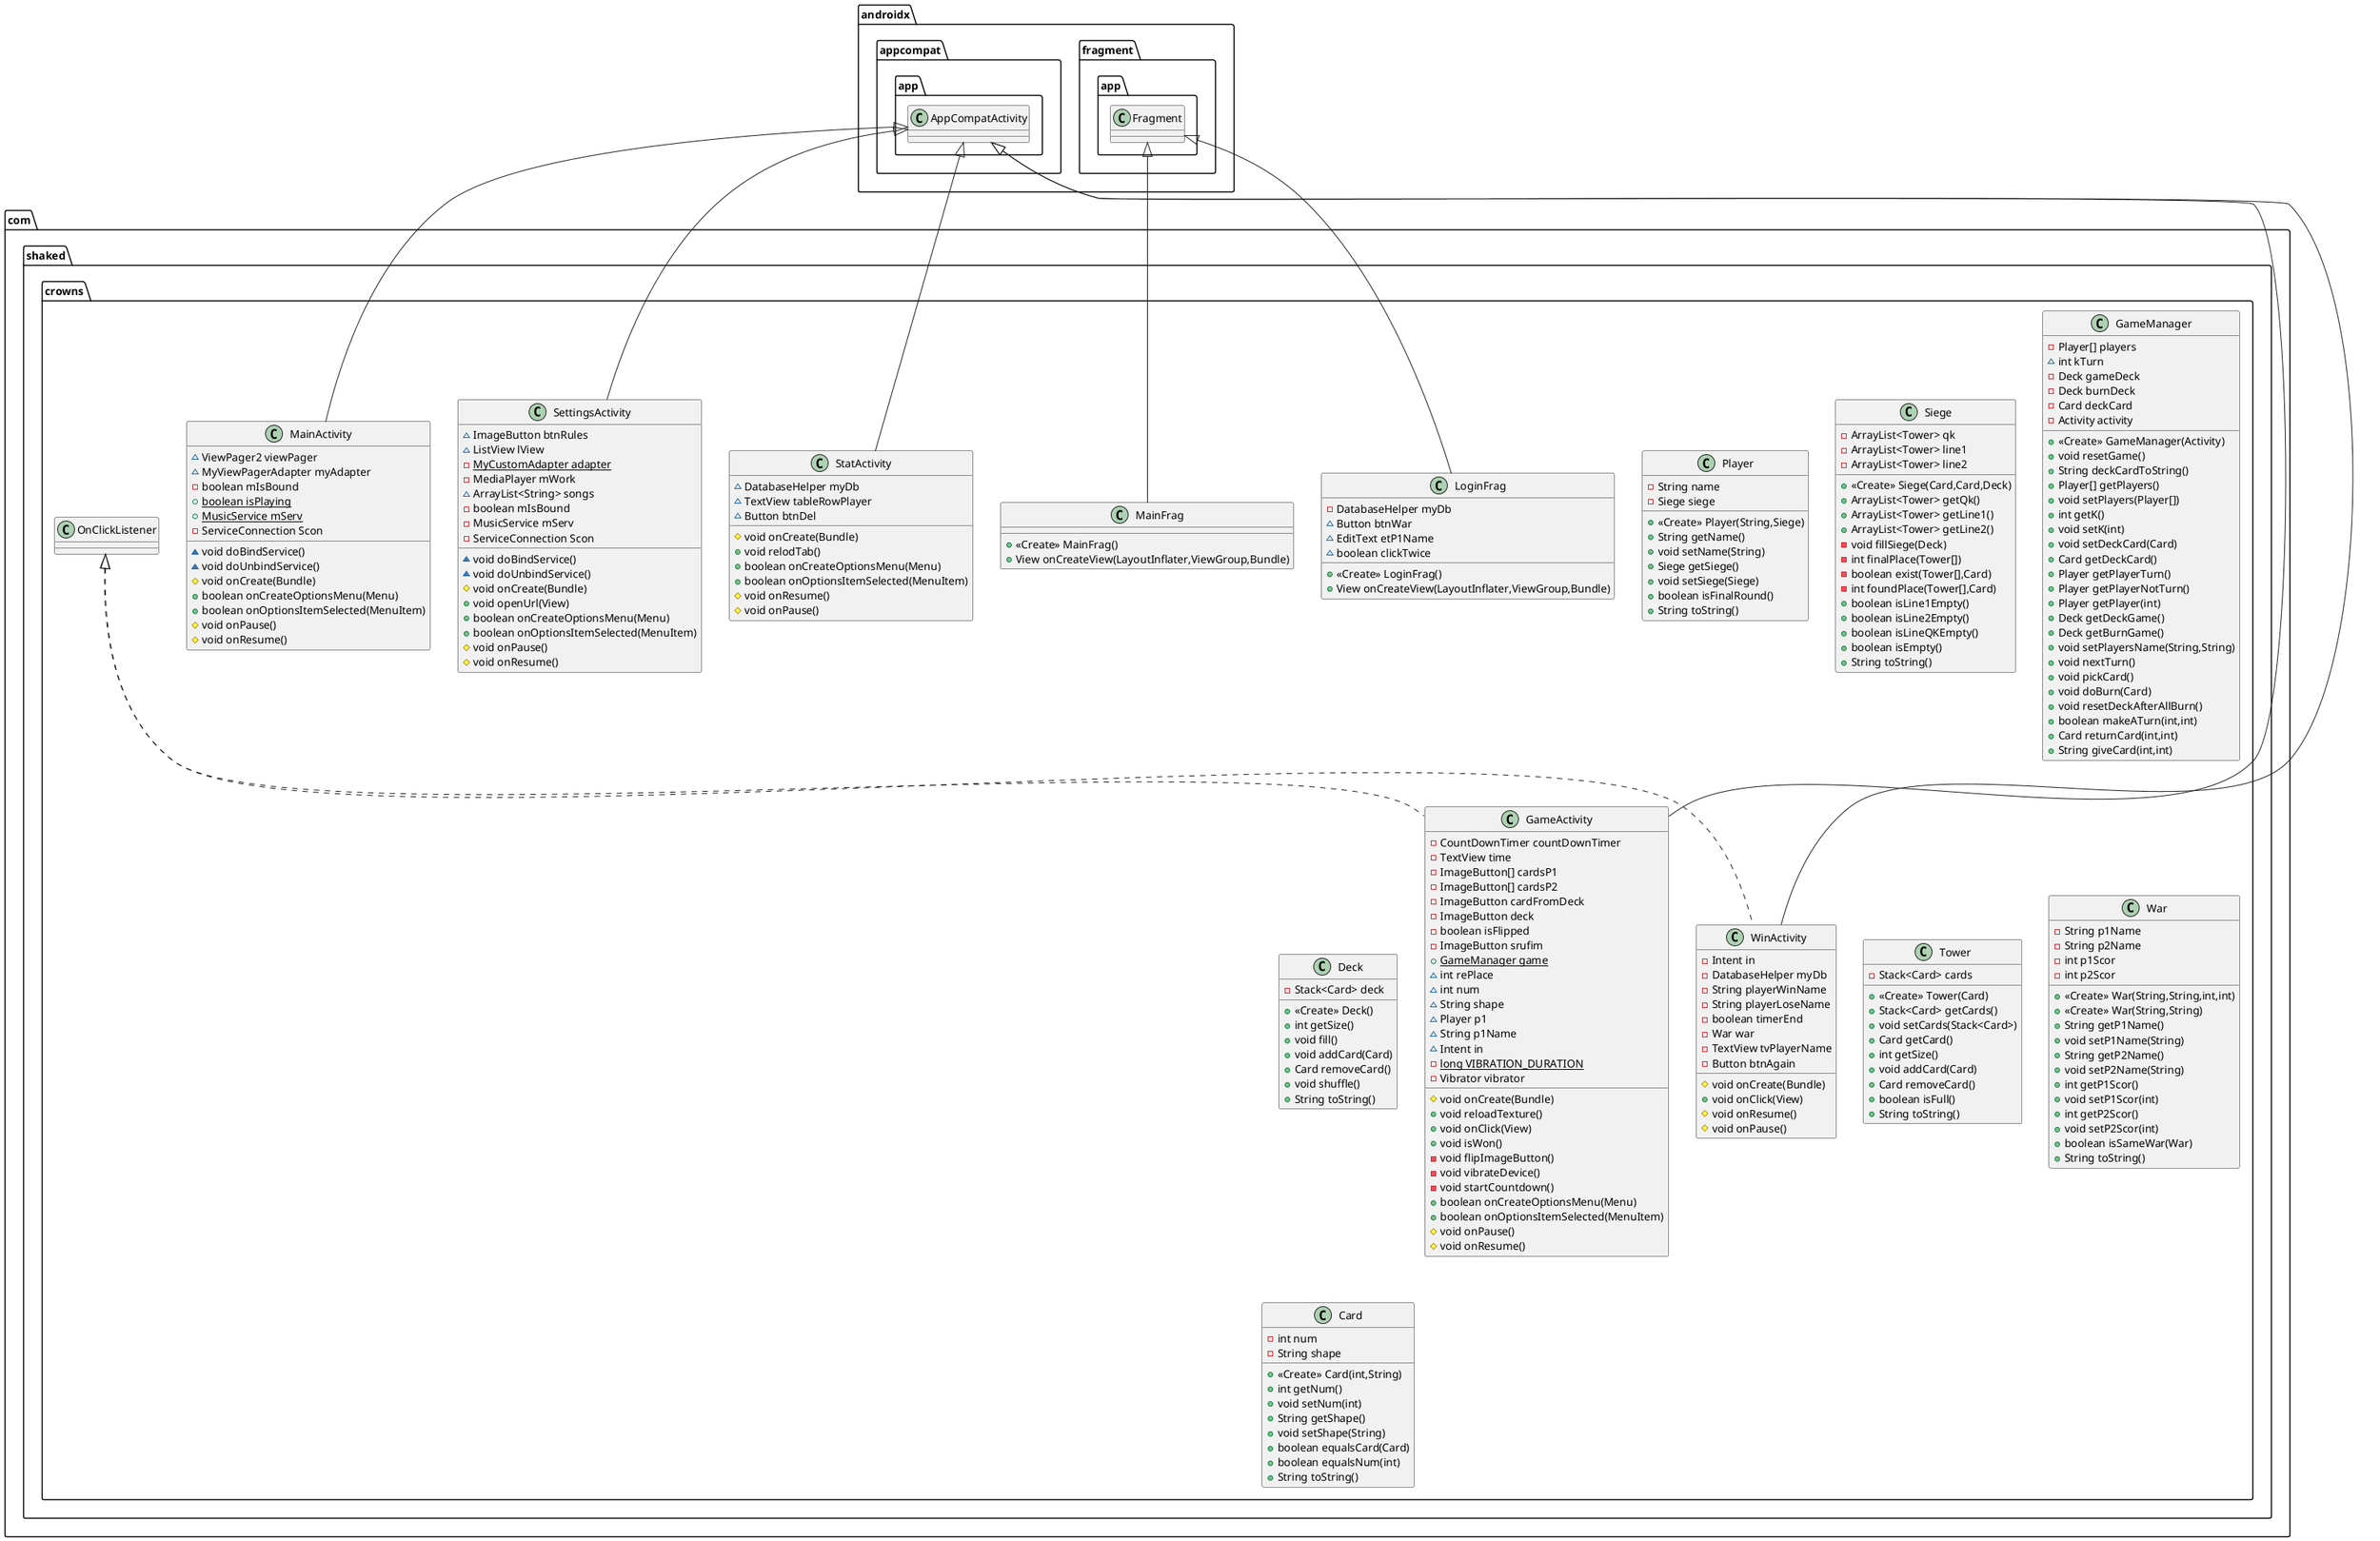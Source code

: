 @startuml
class com.shaked.crowns.MainActivity {
~ ViewPager2 viewPager
~ MyViewPagerAdapter myAdapter
- boolean mIsBound
+ {static} boolean isPlaying
+ {static} MusicService mServ
- ServiceConnection Scon
~ void doBindService()
~ void doUnbindService()
# void onCreate(Bundle)
+ boolean onCreateOptionsMenu(Menu)
+ boolean onOptionsItemSelected(MenuItem)
# void onPause()
# void onResume()
}


class com.shaked.crowns.Player {
- String name
- Siege siege
+ <<Create>> Player(String,Siege)
+ String getName()
+ void setName(String)
+ Siege getSiege()
+ void setSiege(Siege)
+ boolean isFinalRound()
+ String toString()
}


class com.shaked.crowns.Siege {
- ArrayList<Tower> qk
- ArrayList<Tower> line1
- ArrayList<Tower> line2
+ <<Create>> Siege(Card,Card,Deck)
+ ArrayList<Tower> getQk()
+ ArrayList<Tower> getLine1()
+ ArrayList<Tower> getLine2()
- void fillSiege(Deck)
- int finalPlace(Tower[])
- boolean exist(Tower[],Card)
- int foundPlace(Tower[],Card)
+ boolean isLine1Empty()
+ boolean isLine2Empty()
+ boolean isLineQKEmpty()
+ boolean isEmpty()
+ String toString()
}


class com.shaked.crowns.GameActivity {
- CountDownTimer countDownTimer
- TextView time
- ImageButton[] cardsP1
- ImageButton[] cardsP2
- ImageButton cardFromDeck
- ImageButton deck
- boolean isFlipped
- ImageButton srufim
+ {static} GameManager game
~ int rePlace
~ int num
~ String shape
~ Player p1
~ String p1Name
~ Intent in
- {static} long VIBRATION_DURATION
- Vibrator vibrator
# void onCreate(Bundle)
+ void reloadTexture()
+ void onClick(View)
+ void isWon()
- void flipImageButton()
- void vibrateDevice()
- void startCountdown()
+ boolean onCreateOptionsMenu(Menu)
+ boolean onOptionsItemSelected(MenuItem)
# void onPause()
# void onResume()
}


class com.shaked.crowns.WinActivity {
- Intent in
- DatabaseHelper myDb
- String playerWinName
- String playerLoseName
- boolean timerEnd
- War war
- TextView tvPlayerName
- Button btnAgain
# void onCreate(Bundle)
+ void onClick(View)
# void onResume()
# void onPause()
}


class com.shaked.crowns.GameManager {
- Player[] players
~ int kTurn
- Deck gameDeck
- Deck burnDeck
- Card deckCard
- Activity activity
+ <<Create>> GameManager(Activity)
+ void resetGame()
+ String deckCardToString()
+ Player[] getPlayers()
+ void setPlayers(Player[])
+ int getK()
+ void setK(int)
+ void setDeckCard(Card)
+ Card getDeckCard()
+ Player getPlayerTurn()
+ Player getPlayerNotTurn()
+ Player getPlayer(int)
+ Deck getDeckGame()
+ Deck getBurnGame()
+ void setPlayersName(String,String)
+ void nextTurn()
+ void pickCard()
+ void doBurn(Card)
+ void resetDeckAfterAllBurn()
+ boolean makeATurn(int,int)
+ Card returnCard(int,int)
+ String giveCard(int,int)
}


class com.shaked.crowns.Deck {
- Stack<Card> deck
+ <<Create>> Deck()
+ int getSize()
+ void fill()
+ void addCard(Card)
+ Card removeCard()
+ void shuffle()
+ String toString()
}


class com.shaked.crowns.StatActivity {
~ DatabaseHelper myDb
~ TextView tableRowPlayer
~ Button btnDel
# void onCreate(Bundle)
+ void relodTab()
+ boolean onCreateOptionsMenu(Menu)
+ boolean onOptionsItemSelected(MenuItem)
# void onResume()
# void onPause()
}


class com.shaked.crowns.Tower {
- Stack<Card> cards
+ <<Create>> Tower(Card)
+ Stack<Card> getCards()
+ void setCards(Stack<Card>)
+ Card getCard()
+ int getSize()
+ void addCard(Card)
+ Card removeCard()
+ boolean isFull()
+ String toString()
}


class com.shaked.crowns.LoginFrag {
- DatabaseHelper myDb
~ Button btnWar
~ EditText etP1Name
~ boolean clickTwice
+ <<Create>> LoginFrag()
+ View onCreateView(LayoutInflater,ViewGroup,Bundle)
}


class com.shaked.crowns.War {
- String p1Name
- String p2Name
- int p1Scor
- int p2Scor
+ <<Create>> War(String,String,int,int)
+ <<Create>> War(String,String)
+ String getP1Name()
+ void setP1Name(String)
+ String getP2Name()
+ void setP2Name(String)
+ int getP1Scor()
+ void setP1Scor(int)
+ int getP2Scor()
+ void setP2Scor(int)
+ boolean isSameWar(War)
+ String toString()
}


class com.shaked.crowns.Card {
- int num
- String shape
+ <<Create>> Card(int,String)
+ int getNum()
+ void setNum(int)
+ String getShape()
+ void setShape(String)
+ boolean equalsCard(Card)
+ boolean equalsNum(int)
+ String toString()
}


class com.shaked.crowns.MainFrag {
+ <<Create>> MainFrag()
+ View onCreateView(LayoutInflater,ViewGroup,Bundle)
}

class com.shaked.crowns.SettingsActivity {
~ ImageButton btnRules
~ ListView lView
- {static} MyCustomAdapter adapter
- MediaPlayer mWork
~ ArrayList<String> songs
- boolean mIsBound
- MusicService mServ
- ServiceConnection Scon
~ void doBindService()
~ void doUnbindService()
# void onCreate(Bundle)
+ void openUrl(View)
+ boolean onCreateOptionsMenu(Menu)
+ boolean onOptionsItemSelected(MenuItem)
# void onPause()
# void onResume()
}




androidx.appcompat.app.AppCompatActivity <|-- com.shaked.crowns.MainActivity
com.shaked.crowns.OnClickListener <|.. com.shaked.crowns.GameActivity
androidx.appcompat.app.AppCompatActivity <|-- com.shaked.crowns.GameActivity
com.shaked.crowns.OnClickListener <|.. com.shaked.crowns.WinActivity
androidx.appcompat.app.AppCompatActivity <|-- com.shaked.crowns.WinActivity
androidx.appcompat.app.AppCompatActivity <|-- com.shaked.crowns.StatActivity
androidx.fragment.app.Fragment <|-- com.shaked.crowns.LoginFrag
androidx.fragment.app.Fragment <|-- com.shaked.crowns.MainFrag
androidx.appcompat.app.AppCompatActivity <|-- com.shaked.crowns.SettingsActivity
@enduml